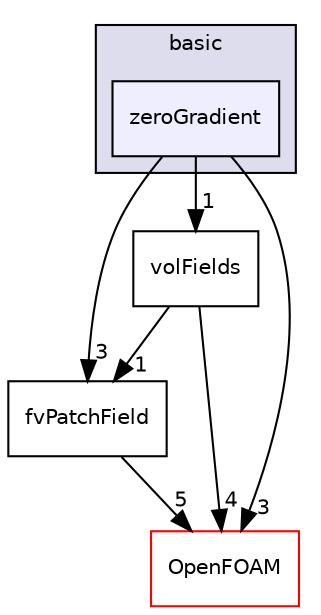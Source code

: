 digraph "src/finiteVolume/fields/fvPatchFields/basic/zeroGradient" {
  bgcolor=transparent;
  compound=true
  node [ fontsize="10", fontname="Helvetica"];
  edge [ labelfontsize="10", labelfontname="Helvetica"];
  subgraph clusterdir_546b14c9025d30bb5b92fa069dbdd82c {
    graph [ bgcolor="#ddddee", pencolor="black", label="basic" fontname="Helvetica", fontsize="10", URL="dir_546b14c9025d30bb5b92fa069dbdd82c.html"]
  dir_f946a054f25c963fb2e3d819dac35eee [shape=box, label="zeroGradient", style="filled", fillcolor="#eeeeff", pencolor="black", URL="dir_f946a054f25c963fb2e3d819dac35eee.html"];
  }
  dir_6b9423849569a7ee618201e7cfce9eaa [shape=box label="fvPatchField" URL="dir_6b9423849569a7ee618201e7cfce9eaa.html"];
  dir_bd8bf7fa65467c460a50eacc456ce356 [shape=box label="volFields" URL="dir_bd8bf7fa65467c460a50eacc456ce356.html"];
  dir_c5473ff19b20e6ec4dfe5c310b3778a8 [shape=box label="OpenFOAM" color="red" URL="dir_c5473ff19b20e6ec4dfe5c310b3778a8.html"];
  dir_f946a054f25c963fb2e3d819dac35eee->dir_6b9423849569a7ee618201e7cfce9eaa [headlabel="3", labeldistance=1.5 headhref="dir_000950_001042.html"];
  dir_f946a054f25c963fb2e3d819dac35eee->dir_bd8bf7fa65467c460a50eacc456ce356 [headlabel="1", labeldistance=1.5 headhref="dir_000950_001063.html"];
  dir_f946a054f25c963fb2e3d819dac35eee->dir_c5473ff19b20e6ec4dfe5c310b3778a8 [headlabel="3", labeldistance=1.5 headhref="dir_000950_001897.html"];
  dir_6b9423849569a7ee618201e7cfce9eaa->dir_c5473ff19b20e6ec4dfe5c310b3778a8 [headlabel="5", labeldistance=1.5 headhref="dir_001042_001897.html"];
  dir_bd8bf7fa65467c460a50eacc456ce356->dir_6b9423849569a7ee618201e7cfce9eaa [headlabel="1", labeldistance=1.5 headhref="dir_001063_001042.html"];
  dir_bd8bf7fa65467c460a50eacc456ce356->dir_c5473ff19b20e6ec4dfe5c310b3778a8 [headlabel="4", labeldistance=1.5 headhref="dir_001063_001897.html"];
}
